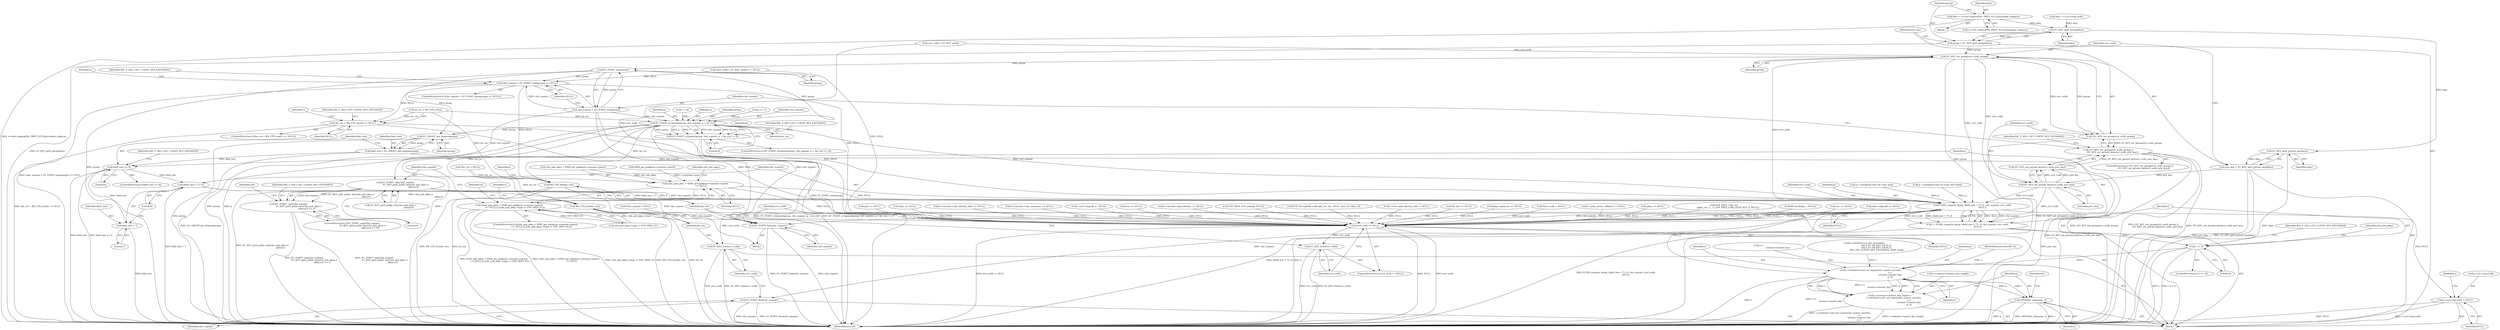digraph "0_openssl_3c66a669dfc7b3792f7af0758ea26fe8502ce70c@array" {
"1001284" [label="(Call,tkey = s->cert->pkeys[SSL_PKEY_ECC].privatekey->pkey.ec)"];
"1001312" [label="(Call,EC_KEY_get0_group(tkey))"];
"1001310" [label="(Call,group = EC_KEY_get0_group(tkey))"];
"1001321" [label="(Call,EC_KEY_set_group(srvr_ecdh, group))"];
"1001320" [label="(Call,!EC_KEY_set_group(srvr_ecdh, group))"];
"1001319" [label="(Call,!EC_KEY_set_group(srvr_ecdh, group) ||\n            !EC_KEY_set_private_key(srvr_ecdh, priv_key))"];
"1001325" [label="(Call,EC_KEY_set_private_key(srvr_ecdh, priv_key))"];
"1001324" [label="(Call,!EC_KEY_set_private_key(srvr_ecdh, priv_key))"];
"1001475" [label="(Call,ECDH_compute_key(p, (field_size + 7) / 8, clnt_ecpoint, srvr_ecdh,\n                             NULL))"];
"1001473" [label="(Call,i = ECDH_compute_key(p, (field_size + 7) / 8, clnt_ecpoint, srvr_ecdh,\n                             NULL))"];
"1001486" [label="(Call,i <= 0)"];
"1001525" [label="(Call,s->method->ssl3_enc->generate_master_secret(s,\n                                                        s->\n                                                        session->master_key,\n                                                        p, i))"];
"1001519" [label="(Call,s->session->master_key_length =\n            s->method->ssl3_enc->generate_master_secret(s,\n                                                        s->\n                                                        session->master_key,\n                                                        p, i))"];
"1001534" [label="(Call,OPENSSL_cleanse(p, i))"];
"1001496" [label="(Call,EC_POINT_free(clnt_ecpoint))"];
"1001498" [label="(Call,EC_KEY_free(srvr_ecdh))"];
"1001510" [label="(Call,s->s3->tmp.ecdh = NULL)"];
"1002145" [label="(Call,EC_POINT_free(clnt_ecpoint))"];
"1002148" [label="(Call,srvr_ecdh != NULL)"];
"1002151" [label="(Call,EC_KEY_free(srvr_ecdh))"];
"1001337" [label="(Call,EC_POINT_new(group))"];
"1001334" [label="(Call,(clnt_ecpoint = EC_POINT_new(group)) == NULL)"];
"1001364" [label="(Call,(clnt_pub_pkey = X509_get_pubkey(s->session->peer))\n                 == NULL)"];
"1001363" [label="(Call,((clnt_pub_pkey = X509_get_pubkey(s->session->peer))\n                 == NULL) || (clnt_pub_pkey->type != EVP_PKEY_EC))"];
"1001409" [label="(Call,(bn_ctx = BN_CTX_new()) == NULL)"];
"1001335" [label="(Call,clnt_ecpoint = EC_POINT_new(group))"];
"1001389" [label="(Call,EC_POINT_copy(clnt_ecpoint,\n                              EC_KEY_get0_public_key(clnt_pub_pkey->\n                                                     pkey.ec)))"];
"1001388" [label="(Call,EC_POINT_copy(clnt_ecpoint,\n                              EC_KEY_get0_public_key(clnt_pub_pkey->\n                                                     pkey.ec)) == 0)"];
"1001439" [label="(Call,EC_POINT_oct2point(group, clnt_ecpoint, p, i, bn_ctx))"];
"1001438" [label="(Call,EC_POINT_oct2point(group, clnt_ecpoint, p, i, bn_ctx) == 0)"];
"1001462" [label="(Call,EC_GROUP_get_degree(group))"];
"1001460" [label="(Call,field_size = EC_GROUP_get_degree(group))"];
"1001465" [label="(Call,field_size <= 0)"];
"1001477" [label="(Call,(field_size + 7) / 8)"];
"1001478" [label="(Call,field_size + 7)"];
"1001500" [label="(Call,BN_CTX_free(bn_ctx))"];
"1002153" [label="(Call,BN_CTX_free(bn_ctx))"];
"1001316" [label="(Call,EC_KEY_get0_private_key(tkey))"];
"1001314" [label="(Call,priv_key = EC_KEY_get0_private_key(tkey))"];
"1002148" [label="(Call,srvr_ecdh != NULL)"];
"1000177" [label="(Call,*clnt_ecpoint = NULL)"];
"1001518" [label="(Identifier,NULL)"];
"1001483" [label="(Identifier,srvr_ecdh)"];
"1001333" [label="(ControlStructure,if ((clnt_ecpoint = EC_POINT_new(group)) == NULL))"];
"1001381" [label="(Identifier,al)"];
"1001442" [label="(Identifier,p)"];
"1001374" [label="(Call,clnt_pub_pkey->type != EVP_PKEY_EC)"];
"1001268" [label="(Call,srvr_ecdh = EC_KEY_new())"];
"1001419" [label="(Call,i = *p)"];
"1001286" [label="(Call,s->cert->pkeys[SSL_PKEY_ECC].privatekey->pkey.ec)"];
"1001283" [label="(Block,)"];
"1001475" [label="(Call,ECDH_compute_key(p, (field_size + 7) / 8, clnt_ecpoint, srvr_ecdh,\n                             NULL))"];
"1001460" [label="(Call,field_size = EC_GROUP_get_degree(group))"];
"1002154" [label="(Identifier,bn_ctx)"];
"1001443" [label="(Identifier,i)"];
"1001330" [label="(Identifier,SSL_F_SSL3_GET_CLIENT_KEY_EXCHANGE)"];
"1001390" [label="(Identifier,clnt_ecpoint)"];
"1001312" [label="(Call,EC_KEY_get0_group(tkey))"];
"1001413" [label="(Identifier,NULL)"];
"1001408" [label="(ControlStructure,if ((bn_ctx = BN_CTX_new()) == NULL))"];
"1001533" [label="(Identifier,i)"];
"1001313" [label="(Identifier,tkey)"];
"1001310" [label="(Call,group = EC_KEY_get0_group(tkey))"];
"1001404" [label="(Identifier,ret)"];
"1001365" [label="(Call,clnt_pub_pkey = X509_get_pubkey(s->session->peer))"];
"1001496" [label="(Call,EC_POINT_free(clnt_ecpoint))"];
"1001387" [label="(ControlStructure,if (EC_POINT_copy(clnt_ecpoint,\n                              EC_KEY_get0_public_key(clnt_pub_pkey->\n                                                     pkey.ec)) == 0))"];
"1001500" [label="(Call,BN_CTX_free(bn_ctx))"];
"1001485" [label="(ControlStructure,if (i <= 0))"];
"1001322" [label="(Identifier,srvr_ecdh)"];
"1000730" [label="(Call,pub == NULL)"];
"1001364" [label="(Call,(clnt_pub_pkey = X509_get_pubkey(s->session->peer))\n                 == NULL)"];
"1001536" [label="(Identifier,i)"];
"1001497" [label="(Identifier,clnt_ecpoint)"];
"1000616" [label="(Call,skey == NULL)"];
"1001478" [label="(Call,field_size + 7)"];
"1001334" [label="(Call,(clnt_ecpoint = EC_POINT_new(group)) == NULL)"];
"1001479" [label="(Identifier,field_size)"];
"1002149" [label="(Identifier,srvr_ecdh)"];
"1001439" [label="(Call,EC_POINT_oct2point(group, clnt_ecpoint, p, i, bn_ctx))"];
"1001755" [label="(Call,s->session->psk_identity_hint == NULL)"];
"1002145" [label="(Call,EC_POINT_free(clnt_ecpoint))"];
"1001510" [label="(Call,s->s3->tmp.ecdh = NULL)"];
"1001476" [label="(Identifier,p)"];
"1001895" [label="(Call,s->session->srp_username == NULL)"];
"1001440" [label="(Identifier,group)"];
"1001285" [label="(Identifier,tkey)"];
"1001477" [label="(Call,(field_size + 7) / 8)"];
"1001482" [label="(Identifier,clnt_ecpoint)"];
"1001335" [label="(Call,clnt_ecpoint = EC_POINT_new(group))"];
"1000649" [label="(Call,s->s3->tmp.dh == NULL)"];
"1001522" [label="(Identifier,s)"];
"1001389" [label="(Call,EC_POINT_copy(clnt_ecpoint,\n                              EC_KEY_get0_public_key(clnt_pub_pkey->\n                                                     pkey.ec)))"];
"1001467" [label="(Literal,0)"];
"1001325" [label="(Call,EC_KEY_set_private_key(srvr_ecdh, priv_key))"];
"1001337" [label="(Call,EC_POINT_new(group))"];
"1001410" [label="(Call,bn_ctx = BN_CTX_new())"];
"1001474" [label="(Identifier,i)"];
"1001463" [label="(Identifier,group)"];
"1001363" [label="(Call,((clnt_pub_pkey = X509_get_pubkey(s->session->peer))\n                 == NULL) || (clnt_pub_pkey->type != EVP_PKEY_EC))"];
"1001373" [label="(Identifier,NULL)"];
"1001495" [label="(Identifier,clnt_pub_pkey)"];
"1001511" [label="(Call,s->s3->tmp.ecdh)"];
"1001526" [label="(Identifier,s)"];
"1001311" [label="(Identifier,group)"];
"1000143" [label="(Block,)"];
"1001527" [label="(Call,s->\n                                                        session->master_key)"];
"1001488" [label="(Literal,0)"];
"1001367" [label="(Call,X509_get_pubkey(s->session->peer))"];
"1001525" [label="(Call,s->method->ssl3_enc->generate_master_secret(s,\n                                                        s->\n                                                        session->master_key,\n                                                        p, i))"];
"1001420" [label="(Identifier,i)"];
"1001317" [label="(Identifier,tkey)"];
"1001519" [label="(Call,s->session->master_key_length =\n            s->method->ssl3_enc->generate_master_secret(s,\n                                                        s->\n                                                        session->master_key,\n                                                        p, i))"];
"1001284" [label="(Call,tkey = s->cert->pkeys[SSL_PKEY_ECC].privatekey->pkey.ec)"];
"1001491" [label="(Identifier,SSL_F_SSL3_GET_CLIENT_KEY_EXCHANGE)"];
"1001445" [label="(Literal,0)"];
"1000260" [label="(Call,rsa == NULL)"];
"1002153" [label="(Call,BN_CTX_free(bn_ctx))"];
"1001452" [label="(Identifier,p)"];
"1001501" [label="(Identifier,bn_ctx)"];
"1001535" [label="(Identifier,p)"];
"1001416" [label="(Identifier,SSL_F_SSL3_GET_CLIENT_KEY_EXCHANGE)"];
"1001423" [label="(Call,p += 1)"];
"1001301" [label="(Call,tkey = s->s3->tmp.ecdh)"];
"1001708" [label="(Call,s->session->psk_identity == NULL)"];
"1001448" [label="(Identifier,SSL_F_SSL3_GET_CLIENT_KEY_EXCHANGE)"];
"1002150" [label="(Identifier,NULL)"];
"1002005" [label="(Call,EVP_PKEY_CTX_new(pk, NULL))"];
"1001506" [label="(Identifier,s)"];
"1001441" [label="(Identifier,clnt_ecpoint)"];
"1001466" [label="(Identifier,field_size)"];
"1001347" [label="(Identifier,n)"];
"1001388" [label="(Call,EC_POINT_copy(clnt_ecpoint,\n                              EC_KEY_get0_public_key(clnt_pub_pkey->\n                                                     pkey.ec)) == 0)"];
"1001324" [label="(Call,!EC_KEY_set_private_key(srvr_ecdh, priv_key))"];
"1002163" [label="(MethodReturn,int)"];
"1001064" [label="(Call,EVP_DecryptInit_ex(&ciph_ctx, enc, NULL, kssl_ctx->key, iv))"];
"1002152" [label="(Identifier,srvr_ecdh)"];
"1000186" [label="(Call,s->method->ssl_get_message(s,\n                                   SSL3_ST_SR_KEY_EXCH_A,\n                                   SSL3_ST_SR_KEY_EXCH_B,\n                                   SSL3_MT_CLIENT_KEY_EXCHANGE, 2048, &ok))"];
"1001316" [label="(Call,EC_KEY_get0_private_key(tkey))"];
"1001748" [label="(Call,s->ctx->psk_identity_hint != NULL)"];
"1001480" [label="(Literal,7)"];
"1000704" [label="(Call,dh_clnt == NULL)"];
"1001319" [label="(Call,!EC_KEY_set_group(srvr_ecdh, group) ||\n            !EC_KEY_set_private_key(srvr_ecdh, priv_key))"];
"1001473" [label="(Call,i = ECDH_compute_key(p, (field_size + 7) / 8, clnt_ecpoint, srvr_ecdh,\n                             NULL))"];
"1001462" [label="(Call,EC_GROUP_get_degree(group))"];
"1001438" [label="(Call,EC_POINT_oct2point(group, clnt_ecpoint, p, i, bn_ctx) == 0)"];
"1000295" [label="(Call,pkey->pkey.rsa == NULL)"];
"1001487" [label="(Identifier,i)"];
"1001465" [label="(Call,field_size <= 0)"];
"1002147" [label="(ControlStructure,if (srvr_ecdh != NULL))"];
"1001336" [label="(Identifier,clnt_ecpoint)"];
"1000201" [label="(Call,p = (unsigned char *)s->init_msg)"];
"1001327" [label="(Identifier,priv_key)"];
"1002146" [label="(Identifier,clnt_ecpoint)"];
"1001321" [label="(Call,EC_KEY_set_group(srvr_ecdh, group))"];
"1001481" [label="(Literal,8)"];
"1001397" [label="(Literal,0)"];
"1001362" [label="(ControlStructure,if (((clnt_pub_pkey = X509_get_pubkey(s->session->peer))\n                 == NULL) || (clnt_pub_pkey->type != EVP_PKEY_EC)))"];
"1001538" [label="(Identifier,ret)"];
"1000169" [label="(Call,*srvr_ecdh = NULL)"];
"1001339" [label="(Identifier,NULL)"];
"1001470" [label="(Identifier,SSL_F_SSL3_GET_CLIENT_KEY_EXCHANGE)"];
"1001326" [label="(Identifier,srvr_ecdh)"];
"1002151" [label="(Call,EC_KEY_free(srvr_ecdh))"];
"1001520" [label="(Call,s->session->master_key_length)"];
"1001323" [label="(Identifier,group)"];
"1001318" [label="(ControlStructure,if (!EC_KEY_set_group(srvr_ecdh, group) ||\n            !EC_KEY_set_private_key(srvr_ecdh, priv_key)))"];
"1001532" [label="(Identifier,p)"];
"1001437" [label="(ControlStructure,if (EC_POINT_oct2point(group, clnt_ecpoint, p, i, bn_ctx) == 0))"];
"1001590" [label="(Call,s->psk_server_callback == NULL)"];
"1001338" [label="(Identifier,group)"];
"1000286" [label="(Call,pkey == NULL)"];
"1001254" [label="(Block,)"];
"1002098" [label="(Call,EVP_PKEY_CTX_ctrl\n            (pkey_ctx, -1, -1, EVP_PKEY_CTRL_PEER_KEY, 2, NULL))"];
"1001314" [label="(Call,priv_key = EC_KEY_get0_private_key(tkey))"];
"1002157" [label="(Identifier,s)"];
"1001830" [label="(Call,BN_bin2bn(p, i, NULL))"];
"1001498" [label="(Call,EC_KEY_free(srvr_ecdh))"];
"1000181" [label="(Call,*bn_ctx = NULL)"];
"1001053" [label="(Call,enc == NULL)"];
"1001451" [label="(Call,p = (unsigned char *)s->init_buf->data)"];
"1001484" [label="(Identifier,NULL)"];
"1001534" [label="(Call,OPENSSL_cleanse(p, i))"];
"1001391" [label="(Call,EC_KEY_get0_public_key(clnt_pub_pkey->\n                                                     pkey.ec))"];
"1001376" [label="(Identifier,clnt_pub_pkey)"];
"1001444" [label="(Identifier,bn_ctx)"];
"1001342" [label="(Identifier,SSL_F_SSL3_GET_CLIENT_KEY_EXCHANGE)"];
"1000142" [label="(MethodParameterIn,SSL *s)"];
"1001315" [label="(Identifier,priv_key)"];
"1001409" [label="(Call,(bn_ctx = BN_CTX_new()) == NULL)"];
"1000625" [label="(Call,skey->pkey.dh == NULL)"];
"1001486" [label="(Call,i <= 0)"];
"1001464" [label="(ControlStructure,if (field_size <= 0))"];
"1001320" [label="(Call,!EC_KEY_set_group(srvr_ecdh, group))"];
"1001400" [label="(Identifier,SSL_F_SSL3_GET_CLIENT_KEY_EXCHANGE)"];
"1001499" [label="(Identifier,srvr_ecdh)"];
"1001267" [label="(Call,(srvr_ecdh = EC_KEY_new()) == NULL)"];
"1001461" [label="(Identifier,field_size)"];
"1001284" -> "1001283"  [label="AST: "];
"1001284" -> "1001286"  [label="CFG: "];
"1001285" -> "1001284"  [label="AST: "];
"1001286" -> "1001284"  [label="AST: "];
"1001311" -> "1001284"  [label="CFG: "];
"1001284" -> "1002163"  [label="DDG: s->cert->pkeys[SSL_PKEY_ECC].privatekey->pkey.ec"];
"1001284" -> "1001312"  [label="DDG: tkey"];
"1001312" -> "1001310"  [label="AST: "];
"1001312" -> "1001313"  [label="CFG: "];
"1001313" -> "1001312"  [label="AST: "];
"1001310" -> "1001312"  [label="CFG: "];
"1001312" -> "1001310"  [label="DDG: tkey"];
"1001301" -> "1001312"  [label="DDG: tkey"];
"1001312" -> "1001316"  [label="DDG: tkey"];
"1001310" -> "1001254"  [label="AST: "];
"1001311" -> "1001310"  [label="AST: "];
"1001315" -> "1001310"  [label="CFG: "];
"1001310" -> "1002163"  [label="DDG: EC_KEY_get0_group(tkey)"];
"1001310" -> "1001321"  [label="DDG: group"];
"1001321" -> "1001320"  [label="AST: "];
"1001321" -> "1001323"  [label="CFG: "];
"1001322" -> "1001321"  [label="AST: "];
"1001323" -> "1001321"  [label="AST: "];
"1001320" -> "1001321"  [label="CFG: "];
"1001321" -> "1002163"  [label="DDG: group"];
"1001321" -> "1001320"  [label="DDG: srvr_ecdh"];
"1001321" -> "1001320"  [label="DDG: group"];
"1001268" -> "1001321"  [label="DDG: srvr_ecdh"];
"1001321" -> "1001325"  [label="DDG: srvr_ecdh"];
"1001321" -> "1001337"  [label="DDG: group"];
"1001321" -> "1001475"  [label="DDG: srvr_ecdh"];
"1001321" -> "1002148"  [label="DDG: srvr_ecdh"];
"1001320" -> "1001319"  [label="AST: "];
"1001326" -> "1001320"  [label="CFG: "];
"1001319" -> "1001320"  [label="CFG: "];
"1001320" -> "1002163"  [label="DDG: EC_KEY_set_group(srvr_ecdh, group)"];
"1001320" -> "1001319"  [label="DDG: EC_KEY_set_group(srvr_ecdh, group)"];
"1001319" -> "1001318"  [label="AST: "];
"1001319" -> "1001324"  [label="CFG: "];
"1001324" -> "1001319"  [label="AST: "];
"1001330" -> "1001319"  [label="CFG: "];
"1001336" -> "1001319"  [label="CFG: "];
"1001319" -> "1002163"  [label="DDG: !EC_KEY_set_group(srvr_ecdh, group)"];
"1001319" -> "1002163"  [label="DDG: !EC_KEY_set_group(srvr_ecdh, group) ||\n            !EC_KEY_set_private_key(srvr_ecdh, priv_key)"];
"1001319" -> "1002163"  [label="DDG: !EC_KEY_set_private_key(srvr_ecdh, priv_key)"];
"1001324" -> "1001319"  [label="DDG: EC_KEY_set_private_key(srvr_ecdh, priv_key)"];
"1001325" -> "1001324"  [label="AST: "];
"1001325" -> "1001327"  [label="CFG: "];
"1001326" -> "1001325"  [label="AST: "];
"1001327" -> "1001325"  [label="AST: "];
"1001324" -> "1001325"  [label="CFG: "];
"1001325" -> "1002163"  [label="DDG: priv_key"];
"1001325" -> "1001324"  [label="DDG: srvr_ecdh"];
"1001325" -> "1001324"  [label="DDG: priv_key"];
"1001314" -> "1001325"  [label="DDG: priv_key"];
"1001325" -> "1001475"  [label="DDG: srvr_ecdh"];
"1001325" -> "1002148"  [label="DDG: srvr_ecdh"];
"1001324" -> "1002163"  [label="DDG: EC_KEY_set_private_key(srvr_ecdh, priv_key)"];
"1001475" -> "1001473"  [label="AST: "];
"1001475" -> "1001484"  [label="CFG: "];
"1001476" -> "1001475"  [label="AST: "];
"1001477" -> "1001475"  [label="AST: "];
"1001482" -> "1001475"  [label="AST: "];
"1001483" -> "1001475"  [label="AST: "];
"1001484" -> "1001475"  [label="AST: "];
"1001473" -> "1001475"  [label="CFG: "];
"1001475" -> "1002163"  [label="DDG: p"];
"1001475" -> "1002163"  [label="DDG: (field_size + 7) / 8"];
"1001475" -> "1001473"  [label="DDG: NULL"];
"1001475" -> "1001473"  [label="DDG: clnt_ecpoint"];
"1001475" -> "1001473"  [label="DDG: srvr_ecdh"];
"1001475" -> "1001473"  [label="DDG: (field_size + 7) / 8"];
"1001475" -> "1001473"  [label="DDG: p"];
"1001451" -> "1001475"  [label="DDG: p"];
"1000201" -> "1001475"  [label="DDG: p"];
"1001477" -> "1001475"  [label="DDG: field_size + 7"];
"1001477" -> "1001475"  [label="DDG: 8"];
"1001389" -> "1001475"  [label="DDG: clnt_ecpoint"];
"1001439" -> "1001475"  [label="DDG: clnt_ecpoint"];
"1001364" -> "1001475"  [label="DDG: NULL"];
"1001409" -> "1001475"  [label="DDG: NULL"];
"1001475" -> "1001496"  [label="DDG: clnt_ecpoint"];
"1001475" -> "1001498"  [label="DDG: srvr_ecdh"];
"1001475" -> "1001510"  [label="DDG: NULL"];
"1001475" -> "1001525"  [label="DDG: p"];
"1001475" -> "1002145"  [label="DDG: clnt_ecpoint"];
"1001475" -> "1002148"  [label="DDG: srvr_ecdh"];
"1001475" -> "1002148"  [label="DDG: NULL"];
"1001473" -> "1001254"  [label="AST: "];
"1001474" -> "1001473"  [label="AST: "];
"1001487" -> "1001473"  [label="CFG: "];
"1001473" -> "1002163"  [label="DDG: ECDH_compute_key(p, (field_size + 7) / 8, clnt_ecpoint, srvr_ecdh,\n                             NULL)"];
"1001473" -> "1001486"  [label="DDG: i"];
"1001486" -> "1001485"  [label="AST: "];
"1001486" -> "1001488"  [label="CFG: "];
"1001487" -> "1001486"  [label="AST: "];
"1001488" -> "1001486"  [label="AST: "];
"1001491" -> "1001486"  [label="CFG: "];
"1001495" -> "1001486"  [label="CFG: "];
"1001486" -> "1002163"  [label="DDG: i"];
"1001486" -> "1002163"  [label="DDG: i <= 0"];
"1001486" -> "1001525"  [label="DDG: i"];
"1001525" -> "1001519"  [label="AST: "];
"1001525" -> "1001533"  [label="CFG: "];
"1001526" -> "1001525"  [label="AST: "];
"1001527" -> "1001525"  [label="AST: "];
"1001532" -> "1001525"  [label="AST: "];
"1001533" -> "1001525"  [label="AST: "];
"1001519" -> "1001525"  [label="CFG: "];
"1001525" -> "1002163"  [label="DDG: s"];
"1001525" -> "1002163"  [label="DDG: s->\n                                                        session->master_key"];
"1001525" -> "1001519"  [label="DDG: s"];
"1001525" -> "1001519"  [label="DDG: s->\n                                                        session->master_key"];
"1001525" -> "1001519"  [label="DDG: p"];
"1001525" -> "1001519"  [label="DDG: i"];
"1000186" -> "1001525"  [label="DDG: s"];
"1000142" -> "1001525"  [label="DDG: s"];
"1001525" -> "1001534"  [label="DDG: p"];
"1001525" -> "1001534"  [label="DDG: i"];
"1001519" -> "1001254"  [label="AST: "];
"1001520" -> "1001519"  [label="AST: "];
"1001535" -> "1001519"  [label="CFG: "];
"1001519" -> "1002163"  [label="DDG: s->method->ssl3_enc->generate_master_secret(s,\n                                                        s->\n                                                        session->master_key,\n                                                        p, i)"];
"1001519" -> "1002163"  [label="DDG: s->session->master_key_length"];
"1001534" -> "1001254"  [label="AST: "];
"1001534" -> "1001536"  [label="CFG: "];
"1001535" -> "1001534"  [label="AST: "];
"1001536" -> "1001534"  [label="AST: "];
"1001538" -> "1001534"  [label="CFG: "];
"1001534" -> "1002163"  [label="DDG: p"];
"1001534" -> "1002163"  [label="DDG: OPENSSL_cleanse(p, i)"];
"1001534" -> "1002163"  [label="DDG: i"];
"1001496" -> "1001254"  [label="AST: "];
"1001496" -> "1001497"  [label="CFG: "];
"1001497" -> "1001496"  [label="AST: "];
"1001499" -> "1001496"  [label="CFG: "];
"1001496" -> "1002163"  [label="DDG: clnt_ecpoint"];
"1001496" -> "1002163"  [label="DDG: EC_POINT_free(clnt_ecpoint)"];
"1001498" -> "1001254"  [label="AST: "];
"1001498" -> "1001499"  [label="CFG: "];
"1001499" -> "1001498"  [label="AST: "];
"1001501" -> "1001498"  [label="CFG: "];
"1001498" -> "1002163"  [label="DDG: srvr_ecdh"];
"1001498" -> "1002163"  [label="DDG: EC_KEY_free(srvr_ecdh)"];
"1001510" -> "1001254"  [label="AST: "];
"1001510" -> "1001518"  [label="CFG: "];
"1001511" -> "1001510"  [label="AST: "];
"1001518" -> "1001510"  [label="AST: "];
"1001522" -> "1001510"  [label="CFG: "];
"1001510" -> "1002163"  [label="DDG: NULL"];
"1001510" -> "1002163"  [label="DDG: s->s3->tmp.ecdh"];
"1002145" -> "1000143"  [label="AST: "];
"1002145" -> "1002146"  [label="CFG: "];
"1002146" -> "1002145"  [label="AST: "];
"1002149" -> "1002145"  [label="CFG: "];
"1002145" -> "1002163"  [label="DDG: EC_POINT_free(clnt_ecpoint)"];
"1002145" -> "1002163"  [label="DDG: clnt_ecpoint"];
"1000177" -> "1002145"  [label="DDG: clnt_ecpoint"];
"1001335" -> "1002145"  [label="DDG: clnt_ecpoint"];
"1001389" -> "1002145"  [label="DDG: clnt_ecpoint"];
"1001439" -> "1002145"  [label="DDG: clnt_ecpoint"];
"1002148" -> "1002147"  [label="AST: "];
"1002148" -> "1002150"  [label="CFG: "];
"1002149" -> "1002148"  [label="AST: "];
"1002150" -> "1002148"  [label="AST: "];
"1002152" -> "1002148"  [label="CFG: "];
"1002154" -> "1002148"  [label="CFG: "];
"1002148" -> "1002163"  [label="DDG: srvr_ecdh != NULL"];
"1002148" -> "1002163"  [label="DDG: NULL"];
"1002148" -> "1002163"  [label="DDG: srvr_ecdh"];
"1001268" -> "1002148"  [label="DDG: srvr_ecdh"];
"1000169" -> "1002148"  [label="DDG: srvr_ecdh"];
"1001053" -> "1002148"  [label="DDG: NULL"];
"1001830" -> "1002148"  [label="DDG: NULL"];
"1000295" -> "1002148"  [label="DDG: NULL"];
"1001590" -> "1002148"  [label="DDG: NULL"];
"1000704" -> "1002148"  [label="DDG: NULL"];
"1000730" -> "1002148"  [label="DDG: NULL"];
"1001409" -> "1002148"  [label="DDG: NULL"];
"1001755" -> "1002148"  [label="DDG: NULL"];
"1001364" -> "1002148"  [label="DDG: NULL"];
"1000616" -> "1002148"  [label="DDG: NULL"];
"1002098" -> "1002148"  [label="DDG: NULL"];
"1002005" -> "1002148"  [label="DDG: NULL"];
"1001267" -> "1002148"  [label="DDG: NULL"];
"1000625" -> "1002148"  [label="DDG: NULL"];
"1001748" -> "1002148"  [label="DDG: NULL"];
"1000260" -> "1002148"  [label="DDG: NULL"];
"1001064" -> "1002148"  [label="DDG: NULL"];
"1001895" -> "1002148"  [label="DDG: NULL"];
"1001334" -> "1002148"  [label="DDG: NULL"];
"1001708" -> "1002148"  [label="DDG: NULL"];
"1000286" -> "1002148"  [label="DDG: NULL"];
"1000649" -> "1002148"  [label="DDG: NULL"];
"1002148" -> "1002151"  [label="DDG: srvr_ecdh"];
"1002151" -> "1002147"  [label="AST: "];
"1002151" -> "1002152"  [label="CFG: "];
"1002152" -> "1002151"  [label="AST: "];
"1002154" -> "1002151"  [label="CFG: "];
"1002151" -> "1002163"  [label="DDG: srvr_ecdh"];
"1002151" -> "1002163"  [label="DDG: EC_KEY_free(srvr_ecdh)"];
"1001337" -> "1001335"  [label="AST: "];
"1001337" -> "1001338"  [label="CFG: "];
"1001338" -> "1001337"  [label="AST: "];
"1001335" -> "1001337"  [label="CFG: "];
"1001337" -> "1002163"  [label="DDG: group"];
"1001337" -> "1001334"  [label="DDG: group"];
"1001337" -> "1001335"  [label="DDG: group"];
"1001337" -> "1001439"  [label="DDG: group"];
"1001337" -> "1001462"  [label="DDG: group"];
"1001334" -> "1001333"  [label="AST: "];
"1001334" -> "1001339"  [label="CFG: "];
"1001335" -> "1001334"  [label="AST: "];
"1001339" -> "1001334"  [label="AST: "];
"1001342" -> "1001334"  [label="CFG: "];
"1001347" -> "1001334"  [label="CFG: "];
"1001334" -> "1002163"  [label="DDG: (clnt_ecpoint = EC_POINT_new(group)) == NULL"];
"1001335" -> "1001334"  [label="DDG: clnt_ecpoint"];
"1001267" -> "1001334"  [label="DDG: NULL"];
"1001334" -> "1001364"  [label="DDG: NULL"];
"1001334" -> "1001409"  [label="DDG: NULL"];
"1001364" -> "1001363"  [label="AST: "];
"1001364" -> "1001373"  [label="CFG: "];
"1001365" -> "1001364"  [label="AST: "];
"1001373" -> "1001364"  [label="AST: "];
"1001376" -> "1001364"  [label="CFG: "];
"1001363" -> "1001364"  [label="CFG: "];
"1001364" -> "1001363"  [label="DDG: NULL"];
"1001365" -> "1001364"  [label="DDG: clnt_pub_pkey"];
"1001367" -> "1001364"  [label="DDG: s->session->peer"];
"1001363" -> "1001362"  [label="AST: "];
"1001363" -> "1001374"  [label="CFG: "];
"1001374" -> "1001363"  [label="AST: "];
"1001381" -> "1001363"  [label="CFG: "];
"1001390" -> "1001363"  [label="CFG: "];
"1001363" -> "1002163"  [label="DDG: ((clnt_pub_pkey = X509_get_pubkey(s->session->peer))\n                 == NULL) || (clnt_pub_pkey->type != EVP_PKEY_EC)"];
"1001363" -> "1002163"  [label="DDG: (clnt_pub_pkey = X509_get_pubkey(s->session->peer))\n                 == NULL"];
"1001363" -> "1002163"  [label="DDG: clnt_pub_pkey->type != EVP_PKEY_EC"];
"1001374" -> "1001363"  [label="DDG: clnt_pub_pkey->type"];
"1001374" -> "1001363"  [label="DDG: EVP_PKEY_EC"];
"1001409" -> "1001408"  [label="AST: "];
"1001409" -> "1001413"  [label="CFG: "];
"1001410" -> "1001409"  [label="AST: "];
"1001413" -> "1001409"  [label="AST: "];
"1001416" -> "1001409"  [label="CFG: "];
"1001420" -> "1001409"  [label="CFG: "];
"1001409" -> "1002163"  [label="DDG: (bn_ctx = BN_CTX_new()) == NULL"];
"1001410" -> "1001409"  [label="DDG: bn_ctx"];
"1001336" -> "1001335"  [label="AST: "];
"1001339" -> "1001335"  [label="CFG: "];
"1001335" -> "1002163"  [label="DDG: EC_POINT_new(group)"];
"1001335" -> "1001389"  [label="DDG: clnt_ecpoint"];
"1001335" -> "1001439"  [label="DDG: clnt_ecpoint"];
"1001389" -> "1001388"  [label="AST: "];
"1001389" -> "1001391"  [label="CFG: "];
"1001390" -> "1001389"  [label="AST: "];
"1001391" -> "1001389"  [label="AST: "];
"1001397" -> "1001389"  [label="CFG: "];
"1001389" -> "1002163"  [label="DDG: EC_KEY_get0_public_key(clnt_pub_pkey->\n                                                     pkey.ec)"];
"1001389" -> "1001388"  [label="DDG: clnt_ecpoint"];
"1001389" -> "1001388"  [label="DDG: EC_KEY_get0_public_key(clnt_pub_pkey->\n                                                     pkey.ec)"];
"1001391" -> "1001389"  [label="DDG: clnt_pub_pkey->\n                                                     pkey.ec"];
"1001388" -> "1001387"  [label="AST: "];
"1001388" -> "1001397"  [label="CFG: "];
"1001397" -> "1001388"  [label="AST: "];
"1001400" -> "1001388"  [label="CFG: "];
"1001404" -> "1001388"  [label="CFG: "];
"1001388" -> "1002163"  [label="DDG: EC_POINT_copy(clnt_ecpoint,\n                              EC_KEY_get0_public_key(clnt_pub_pkey->\n                                                     pkey.ec)) == 0"];
"1001388" -> "1002163"  [label="DDG: EC_POINT_copy(clnt_ecpoint,\n                              EC_KEY_get0_public_key(clnt_pub_pkey->\n                                                     pkey.ec))"];
"1001439" -> "1001438"  [label="AST: "];
"1001439" -> "1001444"  [label="CFG: "];
"1001440" -> "1001439"  [label="AST: "];
"1001441" -> "1001439"  [label="AST: "];
"1001442" -> "1001439"  [label="AST: "];
"1001443" -> "1001439"  [label="AST: "];
"1001444" -> "1001439"  [label="AST: "];
"1001445" -> "1001439"  [label="CFG: "];
"1001439" -> "1002163"  [label="DDG: group"];
"1001439" -> "1002163"  [label="DDG: p"];
"1001439" -> "1002163"  [label="DDG: i"];
"1001439" -> "1001438"  [label="DDG: clnt_ecpoint"];
"1001439" -> "1001438"  [label="DDG: bn_ctx"];
"1001439" -> "1001438"  [label="DDG: group"];
"1001439" -> "1001438"  [label="DDG: p"];
"1001439" -> "1001438"  [label="DDG: i"];
"1001423" -> "1001439"  [label="DDG: p"];
"1001419" -> "1001439"  [label="DDG: i"];
"1001410" -> "1001439"  [label="DDG: bn_ctx"];
"1001439" -> "1001462"  [label="DDG: group"];
"1001439" -> "1001500"  [label="DDG: bn_ctx"];
"1001439" -> "1002153"  [label="DDG: bn_ctx"];
"1001438" -> "1001437"  [label="AST: "];
"1001438" -> "1001445"  [label="CFG: "];
"1001445" -> "1001438"  [label="AST: "];
"1001448" -> "1001438"  [label="CFG: "];
"1001452" -> "1001438"  [label="CFG: "];
"1001438" -> "1002163"  [label="DDG: EC_POINT_oct2point(group, clnt_ecpoint, p, i, bn_ctx)"];
"1001438" -> "1002163"  [label="DDG: EC_POINT_oct2point(group, clnt_ecpoint, p, i, bn_ctx) == 0"];
"1001462" -> "1001460"  [label="AST: "];
"1001462" -> "1001463"  [label="CFG: "];
"1001463" -> "1001462"  [label="AST: "];
"1001460" -> "1001462"  [label="CFG: "];
"1001462" -> "1002163"  [label="DDG: group"];
"1001462" -> "1001460"  [label="DDG: group"];
"1001460" -> "1001254"  [label="AST: "];
"1001461" -> "1001460"  [label="AST: "];
"1001466" -> "1001460"  [label="CFG: "];
"1001460" -> "1002163"  [label="DDG: EC_GROUP_get_degree(group)"];
"1001460" -> "1001465"  [label="DDG: field_size"];
"1001465" -> "1001464"  [label="AST: "];
"1001465" -> "1001467"  [label="CFG: "];
"1001466" -> "1001465"  [label="AST: "];
"1001467" -> "1001465"  [label="AST: "];
"1001470" -> "1001465"  [label="CFG: "];
"1001474" -> "1001465"  [label="CFG: "];
"1001465" -> "1002163"  [label="DDG: field_size"];
"1001465" -> "1002163"  [label="DDG: field_size <= 0"];
"1001465" -> "1001477"  [label="DDG: field_size"];
"1001465" -> "1001478"  [label="DDG: field_size"];
"1001477" -> "1001481"  [label="CFG: "];
"1001478" -> "1001477"  [label="AST: "];
"1001481" -> "1001477"  [label="AST: "];
"1001482" -> "1001477"  [label="CFG: "];
"1001477" -> "1002163"  [label="DDG: field_size + 7"];
"1001478" -> "1001480"  [label="CFG: "];
"1001479" -> "1001478"  [label="AST: "];
"1001480" -> "1001478"  [label="AST: "];
"1001481" -> "1001478"  [label="CFG: "];
"1001478" -> "1002163"  [label="DDG: field_size"];
"1001500" -> "1001254"  [label="AST: "];
"1001500" -> "1001501"  [label="CFG: "];
"1001501" -> "1001500"  [label="AST: "];
"1001506" -> "1001500"  [label="CFG: "];
"1001500" -> "1002163"  [label="DDG: BN_CTX_free(bn_ctx)"];
"1001500" -> "1002163"  [label="DDG: bn_ctx"];
"1000181" -> "1001500"  [label="DDG: bn_ctx"];
"1002153" -> "1000143"  [label="AST: "];
"1002153" -> "1002154"  [label="CFG: "];
"1002154" -> "1002153"  [label="AST: "];
"1002157" -> "1002153"  [label="CFG: "];
"1002153" -> "1002163"  [label="DDG: BN_CTX_free(bn_ctx)"];
"1002153" -> "1002163"  [label="DDG: bn_ctx"];
"1000181" -> "1002153"  [label="DDG: bn_ctx"];
"1001410" -> "1002153"  [label="DDG: bn_ctx"];
"1001316" -> "1001314"  [label="AST: "];
"1001316" -> "1001317"  [label="CFG: "];
"1001317" -> "1001316"  [label="AST: "];
"1001314" -> "1001316"  [label="CFG: "];
"1001316" -> "1002163"  [label="DDG: tkey"];
"1001316" -> "1001314"  [label="DDG: tkey"];
"1001314" -> "1001254"  [label="AST: "];
"1001315" -> "1001314"  [label="AST: "];
"1001322" -> "1001314"  [label="CFG: "];
"1001314" -> "1002163"  [label="DDG: EC_KEY_get0_private_key(tkey)"];
"1001314" -> "1002163"  [label="DDG: priv_key"];
}

